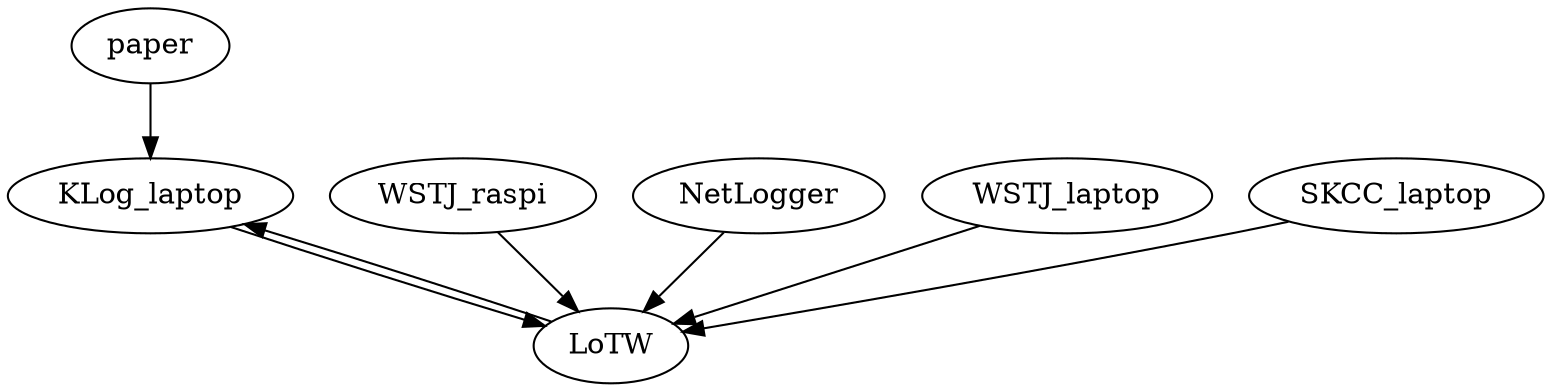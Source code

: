 digraph{

paper -> KLog_laptop -> LoTW;
LoTW -> KLog_laptop;
WSTJ_raspi -> LoTW;
NetLogger -> LoTW;
WSTJ_laptop -> LoTW;
SKCC_laptop -> LoTW;

}
